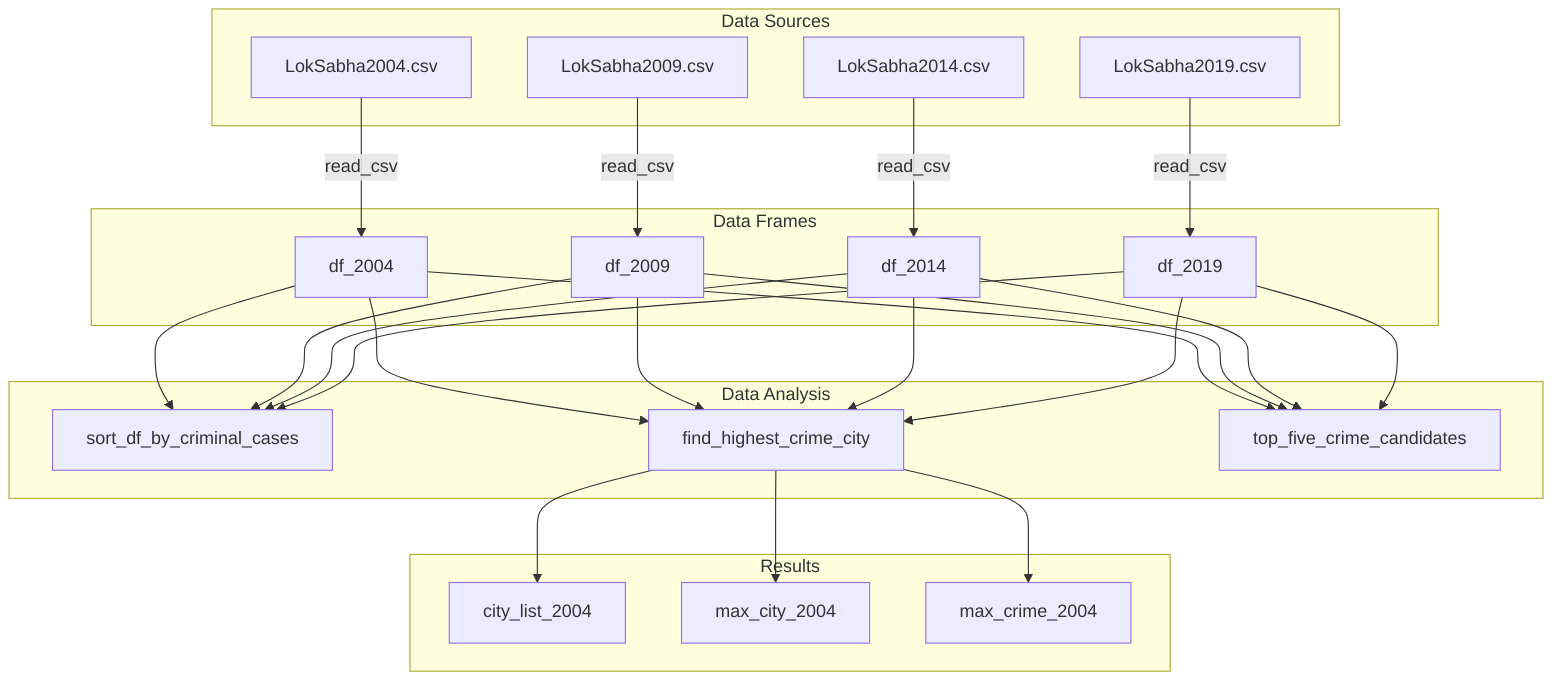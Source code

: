 %% This is a high-level diagram of the data flow and processes
flowchart TD

    %% Data Sources
    subgraph DataSources[Data Sources]
        DS1["LokSabha2004.csv"]
        DS2["LokSabha2009.csv"]
        DS3["LokSabha2014.csv"]
        DS4["LokSabha2019.csv"]
    end

    %% Data Frames
    subgraph DataFrames[Data Frames]
        DF2004["df_2004"]
        DF2009["df_2009"]
        DF2014["df_2014"]
        DF2019["df_2019"]
    end

    %% Transformations & Analysis
    subgraph Analysis[Data Analysis]
        AF1["sort_df_by_criminal_cases"]
        AF2["find_highest_crime_city"]
        AF3["top_five_crime_candidates"]
    end

    %% Data Sources to DataFrames
    DS1 -->|read_csv| DF2004
    DS2 -->|read_csv| DF2009
    DS3 -->|read_csv| DF2014
    DS4 -->|read_csv| DF2019

    %% Data Frame Operations
    DF2004 --> AF1
    DF2009 --> AF1
    DF2014 --> AF1
    DF2019 --> AF1

    DF2004 --> AF2
    DF2009 --> AF2
    DF2014 --> AF2
    DF2019 --> AF2

    DF2004 --> AF3
    DF2009 --> AF3
    DF2014 --> AF3
    DF2019 --> AF3

    %% Analysis Results
    subgraph Results[Results]
        RES1["city_list_2004"]
        RES2["max_city_2004"]
        RES3["max_crime_2004"]
    end

    AF2 --> RES1
    AF2 --> RES2
    AF2 --> RES3
